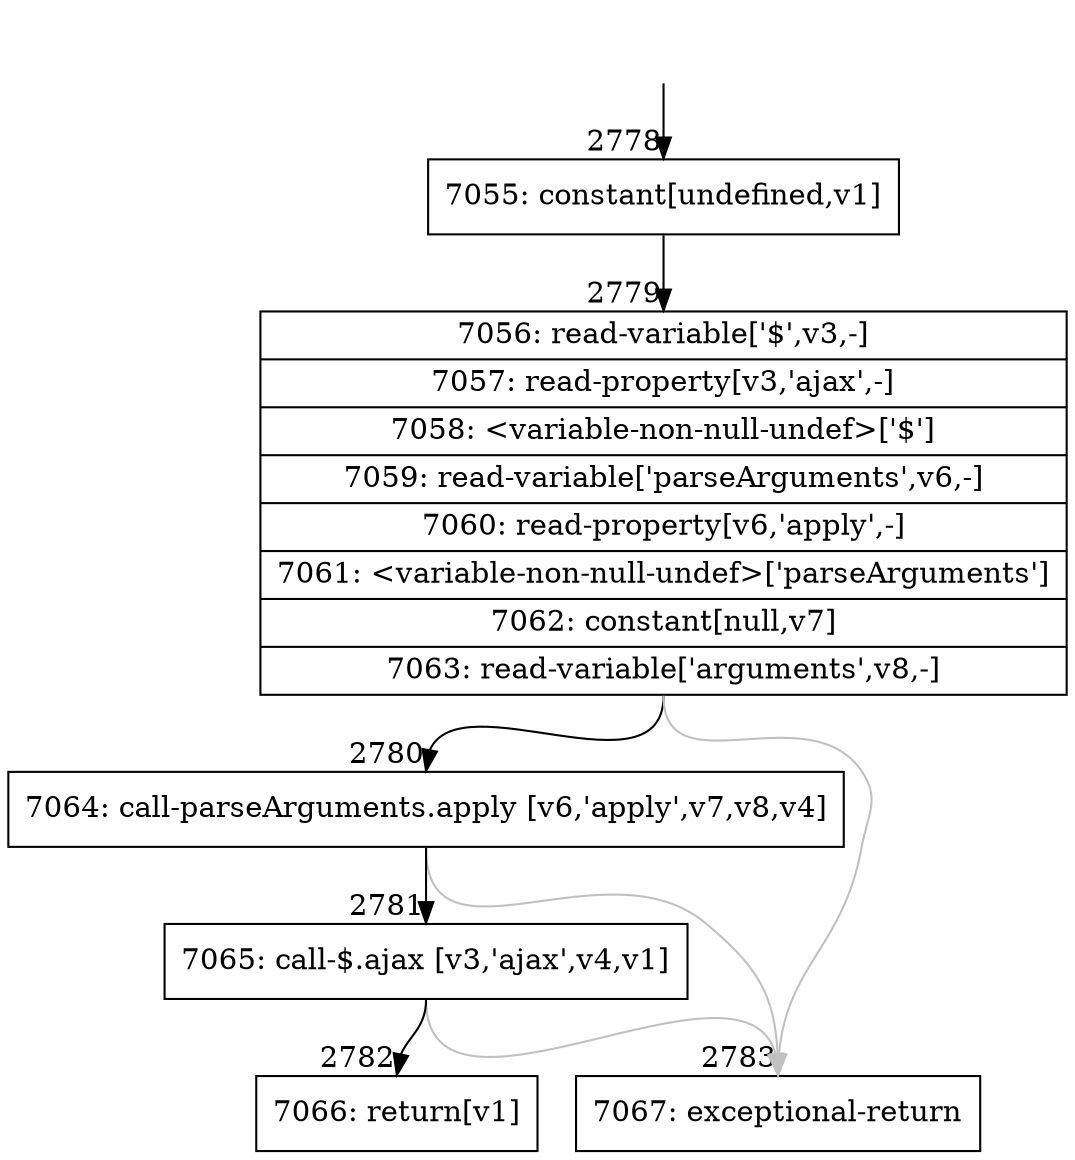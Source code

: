 digraph {
rankdir="TD"
BB_entry235[shape=none,label=""];
BB_entry235 -> BB2778 [tailport=s, headport=n, headlabel="    2778"]
BB2778 [shape=record label="{7055: constant[undefined,v1]}" ] 
BB2778 -> BB2779 [tailport=s, headport=n, headlabel="      2779"]
BB2779 [shape=record label="{7056: read-variable['$',v3,-]|7057: read-property[v3,'ajax',-]|7058: \<variable-non-null-undef\>['$']|7059: read-variable['parseArguments',v6,-]|7060: read-property[v6,'apply',-]|7061: \<variable-non-null-undef\>['parseArguments']|7062: constant[null,v7]|7063: read-variable['arguments',v8,-]}" ] 
BB2779 -> BB2780 [tailport=s, headport=n, headlabel="      2780"]
BB2779 -> BB2783 [tailport=s, headport=n, color=gray, headlabel="      2783"]
BB2780 [shape=record label="{7064: call-parseArguments.apply [v6,'apply',v7,v8,v4]}" ] 
BB2780 -> BB2781 [tailport=s, headport=n, headlabel="      2781"]
BB2780 -> BB2783 [tailport=s, headport=n, color=gray]
BB2781 [shape=record label="{7065: call-$.ajax [v3,'ajax',v4,v1]}" ] 
BB2781 -> BB2782 [tailport=s, headport=n, headlabel="      2782"]
BB2781 -> BB2783 [tailport=s, headport=n, color=gray]
BB2782 [shape=record label="{7066: return[v1]}" ] 
BB2783 [shape=record label="{7067: exceptional-return}" ] 
//#$~ 1457
}
